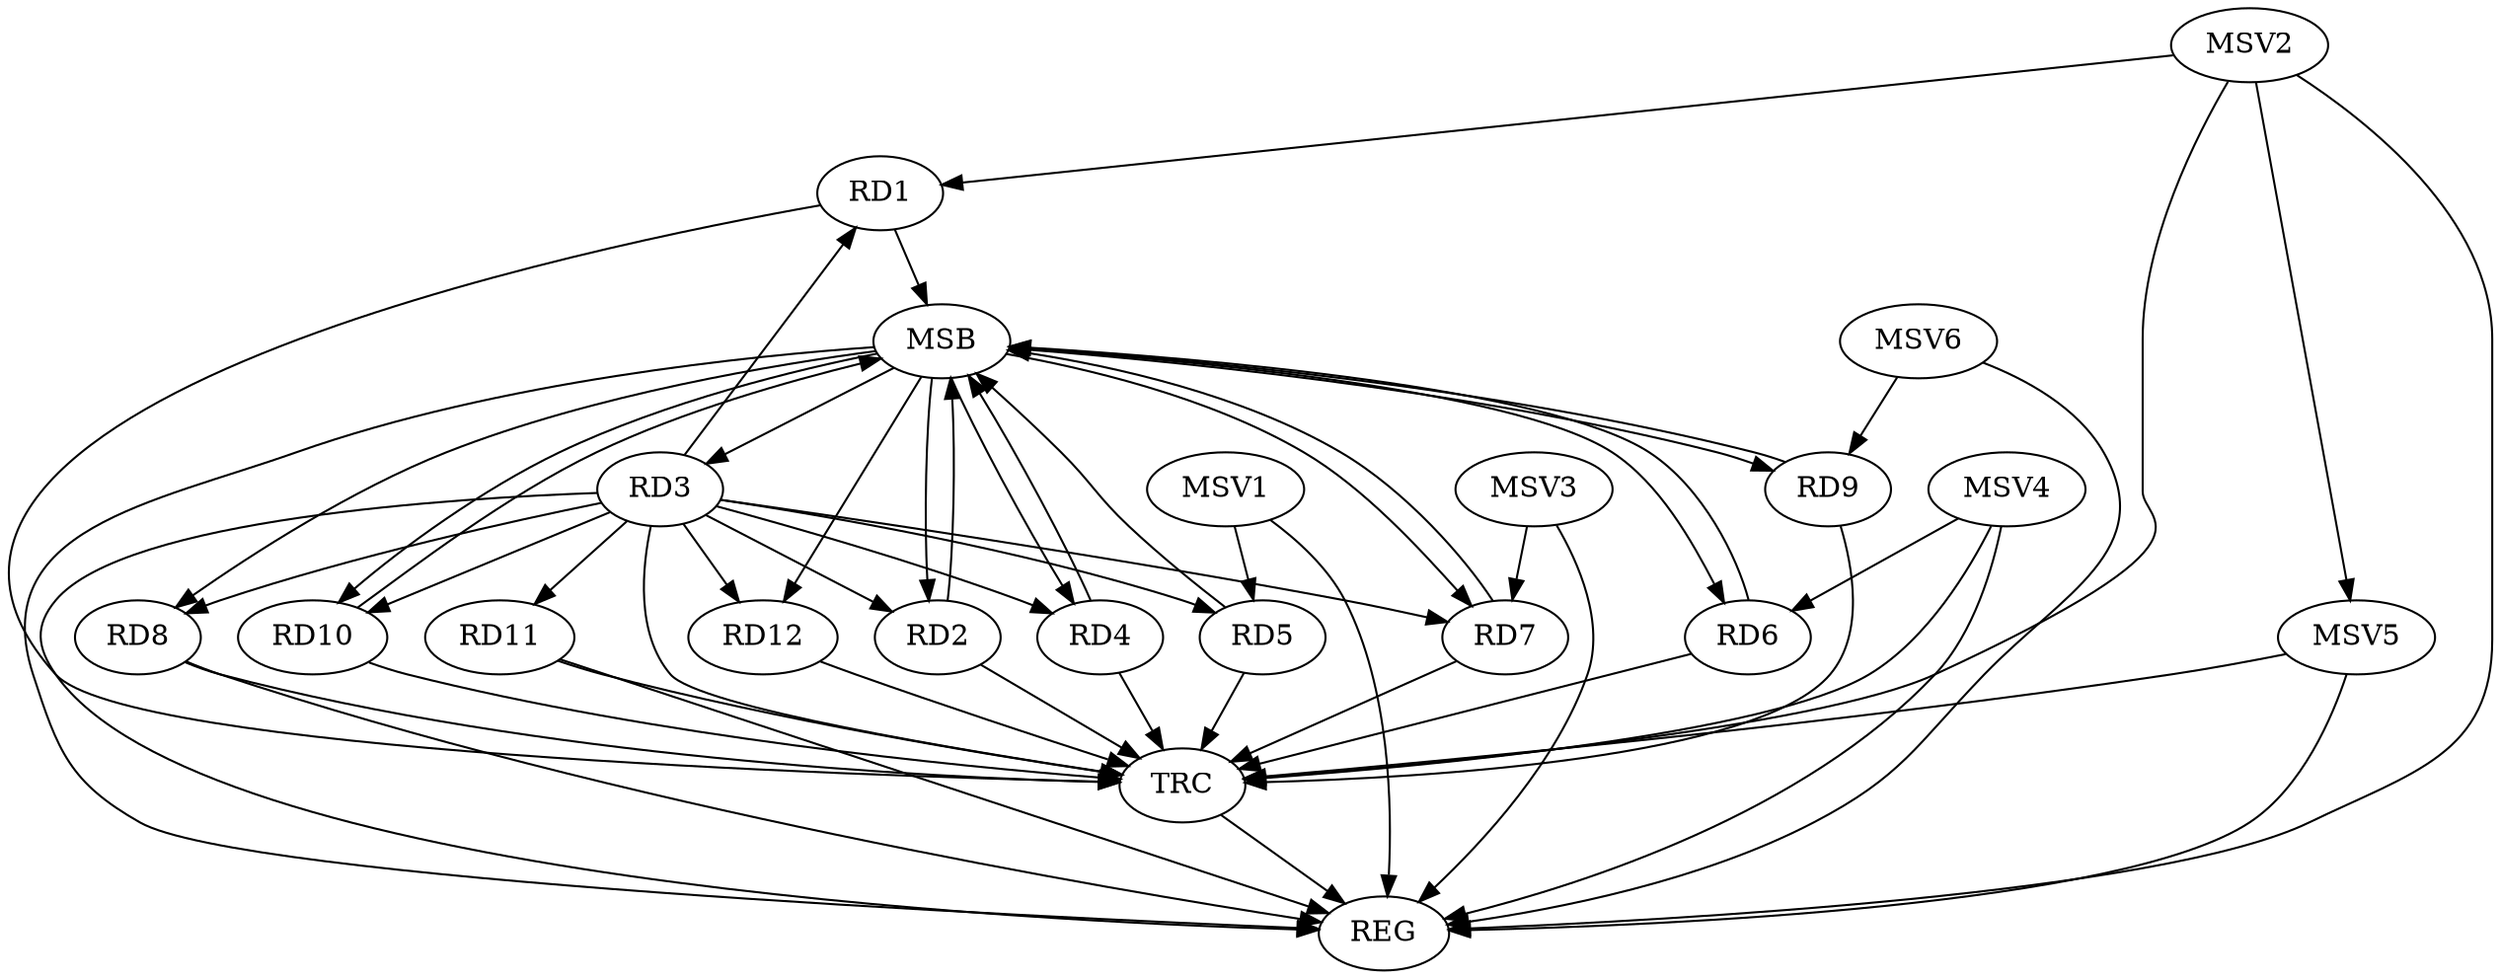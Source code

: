 strict digraph G {
  RD1 [ label="RD1" ];
  RD2 [ label="RD2" ];
  RD3 [ label="RD3" ];
  RD4 [ label="RD4" ];
  RD5 [ label="RD5" ];
  RD6 [ label="RD6" ];
  RD7 [ label="RD7" ];
  RD8 [ label="RD8" ];
  RD9 [ label="RD9" ];
  RD10 [ label="RD10" ];
  RD11 [ label="RD11" ];
  RD12 [ label="RD12" ];
  REG [ label="REG" ];
  MSB [ label="MSB" ];
  TRC [ label="TRC" ];
  MSV1 [ label="MSV1" ];
  MSV2 [ label="MSV2" ];
  MSV3 [ label="MSV3" ];
  MSV4 [ label="MSV4" ];
  MSV5 [ label="MSV5" ];
  MSV6 [ label="MSV6" ];
  RD3 -> RD4;
  RD3 -> REG;
  RD8 -> REG;
  RD11 -> REG;
  RD1 -> MSB;
  MSB -> RD2;
  MSB -> RD9;
  MSB -> RD10;
  MSB -> REG;
  RD2 -> MSB;
  MSB -> RD12;
  RD4 -> MSB;
  MSB -> RD8;
  RD5 -> MSB;
  MSB -> RD3;
  MSB -> RD6;
  MSB -> RD7;
  RD6 -> MSB;
  RD7 -> MSB;
  RD9 -> MSB;
  MSB -> RD4;
  RD10 -> MSB;
  RD1 -> TRC;
  RD2 -> TRC;
  RD3 -> TRC;
  RD4 -> TRC;
  RD5 -> TRC;
  RD6 -> TRC;
  RD7 -> TRC;
  RD8 -> TRC;
  RD9 -> TRC;
  RD10 -> TRC;
  RD11 -> TRC;
  RD12 -> TRC;
  TRC -> REG;
  RD3 -> RD7;
  RD3 -> RD2;
  RD3 -> RD10;
  RD3 -> RD8;
  RD3 -> RD1;
  RD3 -> RD5;
  RD3 -> RD11;
  RD3 -> RD12;
  MSV1 -> RD5;
  MSV1 -> REG;
  MSV2 -> RD1;
  MSV2 -> REG;
  MSV2 -> TRC;
  MSV3 -> RD7;
  MSV3 -> REG;
  MSV4 -> RD6;
  MSV4 -> REG;
  MSV4 -> TRC;
  MSV2 -> MSV5;
  MSV5 -> REG;
  MSV5 -> TRC;
  MSV6 -> RD9;
  MSV6 -> REG;
}

